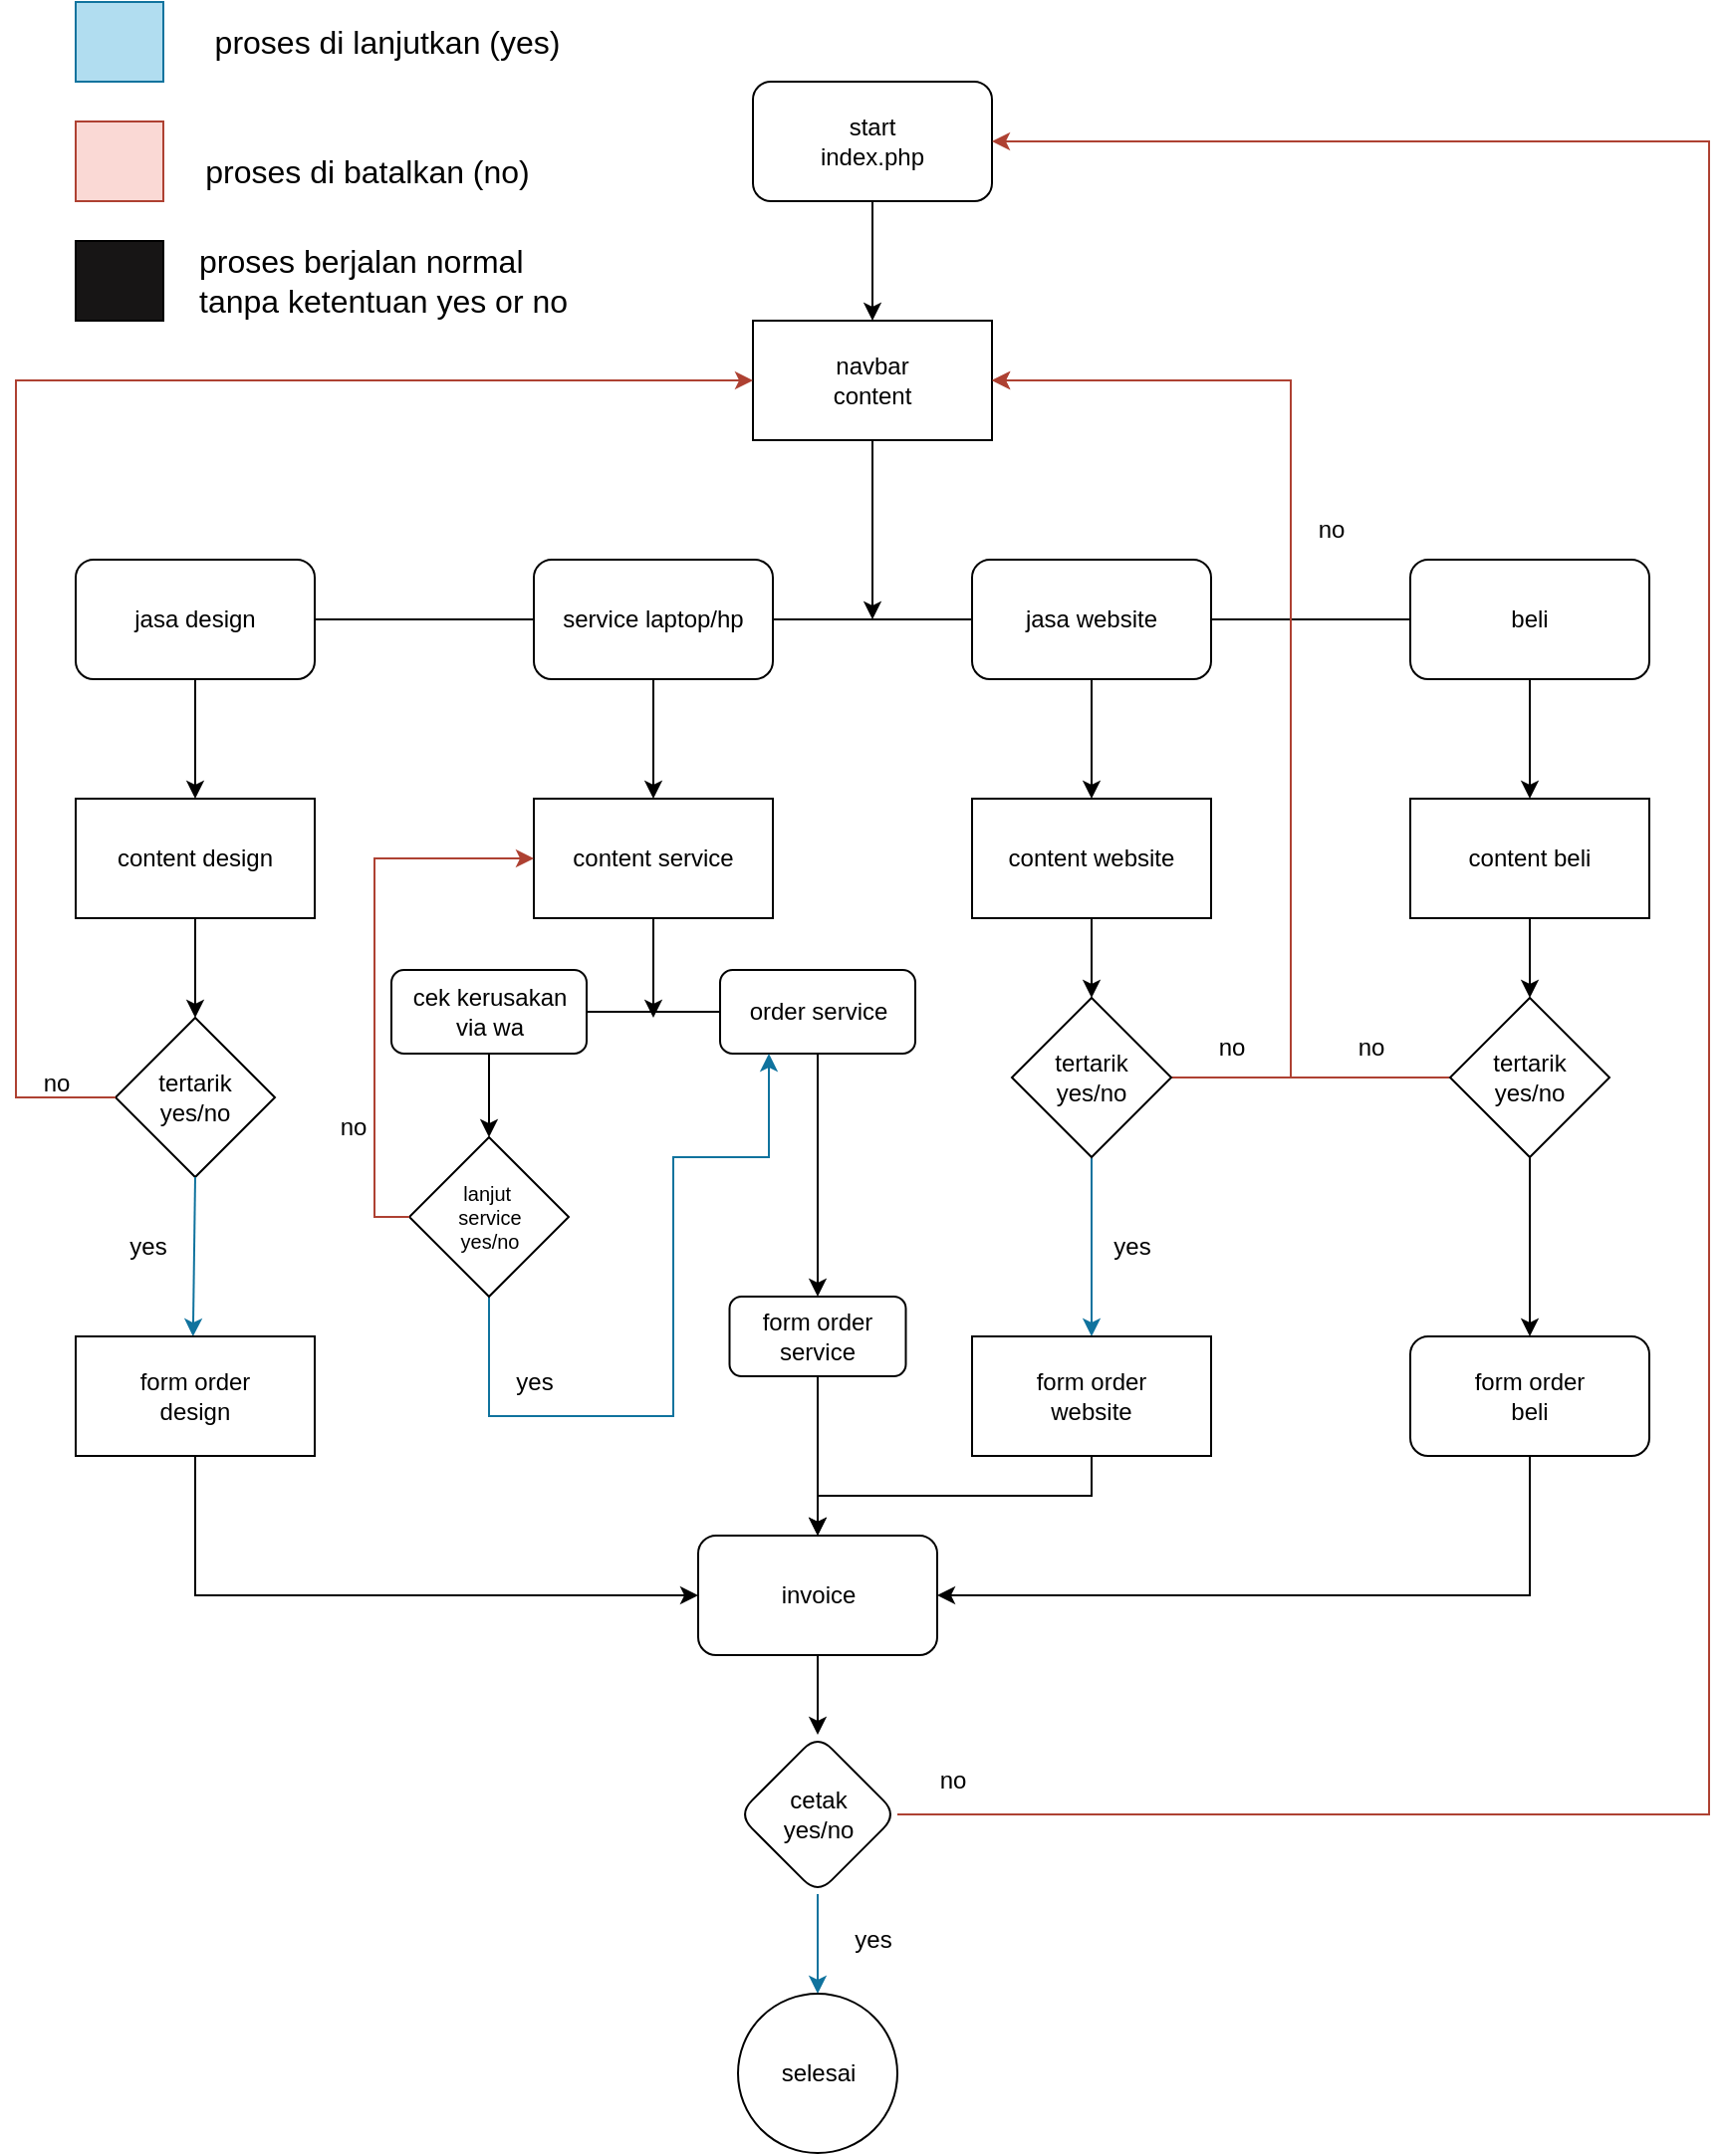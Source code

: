 <mxfile version="24.7.10">
  <diagram name="Page-1" id="nUmriKwixvH-9MMe5baa">
    <mxGraphModel dx="1956" dy="1022" grid="1" gridSize="10" guides="1" tooltips="1" connect="1" arrows="1" fold="1" page="1" pageScale="1" pageWidth="850" pageHeight="1100" math="0" shadow="0">
      <root>
        <mxCell id="0" />
        <mxCell id="1" parent="0" />
        <mxCell id="JEJryPmkuoQsNK6_5grB-8" value="start&lt;div&gt;index.php&lt;/div&gt;" style="rounded=1;whiteSpace=wrap;html=1;" vertex="1" parent="1">
          <mxGeometry x="450" y="130" width="120" height="60" as="geometry" />
        </mxCell>
        <mxCell id="JEJryPmkuoQsNK6_5grB-9" value="jasa design" style="rounded=1;whiteSpace=wrap;html=1;" vertex="1" parent="1">
          <mxGeometry x="110" y="370" width="120" height="60" as="geometry" />
        </mxCell>
        <mxCell id="JEJryPmkuoQsNK6_5grB-10" value="service laptop/hp" style="rounded=1;whiteSpace=wrap;html=1;" vertex="1" parent="1">
          <mxGeometry x="340" y="370" width="120" height="60" as="geometry" />
        </mxCell>
        <mxCell id="JEJryPmkuoQsNK6_5grB-11" value="jasa website" style="rounded=1;whiteSpace=wrap;html=1;" vertex="1" parent="1">
          <mxGeometry x="560" y="370" width="120" height="60" as="geometry" />
        </mxCell>
        <mxCell id="JEJryPmkuoQsNK6_5grB-13" value="navbar&lt;div&gt;content&lt;/div&gt;" style="rounded=0;whiteSpace=wrap;html=1;" vertex="1" parent="1">
          <mxGeometry x="450" y="250" width="120" height="60" as="geometry" />
        </mxCell>
        <mxCell id="JEJryPmkuoQsNK6_5grB-14" value="beli" style="rounded=1;whiteSpace=wrap;html=1;" vertex="1" parent="1">
          <mxGeometry x="780" y="370" width="120" height="60" as="geometry" />
        </mxCell>
        <mxCell id="JEJryPmkuoQsNK6_5grB-17" value="" style="endArrow=none;html=1;rounded=0;entryX=1;entryY=0.5;entryDx=0;entryDy=0;exitX=0;exitY=0.5;exitDx=0;exitDy=0;" edge="1" parent="1" source="JEJryPmkuoQsNK6_5grB-10" target="JEJryPmkuoQsNK6_5grB-9">
          <mxGeometry width="50" height="50" relative="1" as="geometry">
            <mxPoint x="440" y="390" as="sourcePoint" />
            <mxPoint x="490" y="340" as="targetPoint" />
          </mxGeometry>
        </mxCell>
        <mxCell id="JEJryPmkuoQsNK6_5grB-18" value="" style="endArrow=none;html=1;rounded=0;exitX=1;exitY=0.5;exitDx=0;exitDy=0;entryX=0;entryY=0.5;entryDx=0;entryDy=0;" edge="1" parent="1" source="JEJryPmkuoQsNK6_5grB-10" target="JEJryPmkuoQsNK6_5grB-11">
          <mxGeometry width="50" height="50" relative="1" as="geometry">
            <mxPoint x="540" y="390" as="sourcePoint" />
            <mxPoint x="590" y="340" as="targetPoint" />
          </mxGeometry>
        </mxCell>
        <mxCell id="JEJryPmkuoQsNK6_5grB-19" value="" style="endArrow=none;html=1;rounded=0;entryX=1;entryY=0.5;entryDx=0;entryDy=0;exitX=0;exitY=0.5;exitDx=0;exitDy=0;" edge="1" parent="1" source="JEJryPmkuoQsNK6_5grB-14" target="JEJryPmkuoQsNK6_5grB-11">
          <mxGeometry width="50" height="50" relative="1" as="geometry">
            <mxPoint x="800" y="390" as="sourcePoint" />
            <mxPoint x="850" y="340" as="targetPoint" />
          </mxGeometry>
        </mxCell>
        <mxCell id="JEJryPmkuoQsNK6_5grB-20" value="" style="endArrow=classic;html=1;rounded=0;entryX=0.5;entryY=0;entryDx=0;entryDy=0;exitX=0.5;exitY=1;exitDx=0;exitDy=0;" edge="1" parent="1" source="JEJryPmkuoQsNK6_5grB-8" target="JEJryPmkuoQsNK6_5grB-13">
          <mxGeometry width="50" height="50" relative="1" as="geometry">
            <mxPoint x="610" y="250" as="sourcePoint" />
            <mxPoint x="660" y="200" as="targetPoint" />
          </mxGeometry>
        </mxCell>
        <mxCell id="JEJryPmkuoQsNK6_5grB-21" value="" style="endArrow=classic;html=1;rounded=0;exitX=0.5;exitY=1;exitDx=0;exitDy=0;" edge="1" parent="1" source="JEJryPmkuoQsNK6_5grB-13">
          <mxGeometry width="50" height="50" relative="1" as="geometry">
            <mxPoint x="610" y="380" as="sourcePoint" />
            <mxPoint x="510" y="400" as="targetPoint" />
          </mxGeometry>
        </mxCell>
        <mxCell id="JEJryPmkuoQsNK6_5grB-23" value="content design" style="rounded=0;whiteSpace=wrap;html=1;" vertex="1" parent="1">
          <mxGeometry x="110" y="490" width="120" height="60" as="geometry" />
        </mxCell>
        <mxCell id="JEJryPmkuoQsNK6_5grB-24" value="content service" style="rounded=0;whiteSpace=wrap;html=1;" vertex="1" parent="1">
          <mxGeometry x="340" y="490" width="120" height="60" as="geometry" />
        </mxCell>
        <mxCell id="JEJryPmkuoQsNK6_5grB-67" style="edgeStyle=orthogonalEdgeStyle;rounded=0;orthogonalLoop=1;jettySize=auto;html=1;fontFamily=Helvetica;fontSize=12;fontColor=default;fontStyle=0;" edge="1" parent="1" source="JEJryPmkuoQsNK6_5grB-25" target="JEJryPmkuoQsNK6_5grB-66">
          <mxGeometry relative="1" as="geometry" />
        </mxCell>
        <mxCell id="JEJryPmkuoQsNK6_5grB-25" value="content website" style="rounded=0;whiteSpace=wrap;html=1;" vertex="1" parent="1">
          <mxGeometry x="560" y="490" width="120" height="60" as="geometry" />
        </mxCell>
        <mxCell id="JEJryPmkuoQsNK6_5grB-79" style="edgeStyle=orthogonalEdgeStyle;rounded=0;orthogonalLoop=1;jettySize=auto;html=1;exitX=0.5;exitY=1;exitDx=0;exitDy=0;entryX=0.5;entryY=0;entryDx=0;entryDy=0;fontFamily=Helvetica;fontSize=12;fontColor=default;fontStyle=0;" edge="1" parent="1" source="JEJryPmkuoQsNK6_5grB-26" target="JEJryPmkuoQsNK6_5grB-78">
          <mxGeometry relative="1" as="geometry" />
        </mxCell>
        <mxCell id="JEJryPmkuoQsNK6_5grB-26" value="content beli" style="rounded=0;whiteSpace=wrap;html=1;" vertex="1" parent="1">
          <mxGeometry x="780" y="490" width="120" height="60" as="geometry" />
        </mxCell>
        <mxCell id="JEJryPmkuoQsNK6_5grB-27" value="" style="endArrow=classic;html=1;rounded=0;exitX=0.5;exitY=1;exitDx=0;exitDy=0;entryX=0.5;entryY=0;entryDx=0;entryDy=0;" edge="1" parent="1" source="JEJryPmkuoQsNK6_5grB-9" target="JEJryPmkuoQsNK6_5grB-23">
          <mxGeometry width="50" height="50" relative="1" as="geometry">
            <mxPoint x="440" y="490" as="sourcePoint" />
            <mxPoint x="490" y="440" as="targetPoint" />
          </mxGeometry>
        </mxCell>
        <mxCell id="JEJryPmkuoQsNK6_5grB-32" value="tertarik&lt;div&gt;yes/no&lt;/div&gt;" style="rhombus;whiteSpace=wrap;html=1;" vertex="1" parent="1">
          <mxGeometry x="130" y="600" width="80" height="80" as="geometry" />
        </mxCell>
        <mxCell id="JEJryPmkuoQsNK6_5grB-34" value="" style="endArrow=classic;html=1;rounded=0;exitX=0;exitY=0.5;exitDx=0;exitDy=0;entryX=0;entryY=0.5;entryDx=0;entryDy=0;fillColor=#fad9d5;strokeColor=#ae4132;" edge="1" parent="1" source="JEJryPmkuoQsNK6_5grB-32" target="JEJryPmkuoQsNK6_5grB-13">
          <mxGeometry width="50" height="50" relative="1" as="geometry">
            <mxPoint x="240" y="570" as="sourcePoint" />
            <mxPoint x="290" y="520" as="targetPoint" />
            <Array as="points">
              <mxPoint x="80" y="640" />
              <mxPoint x="80" y="280" />
            </Array>
          </mxGeometry>
        </mxCell>
        <mxCell id="JEJryPmkuoQsNK6_5grB-35" value="" style="endArrow=classic;html=1;rounded=0;exitX=0.5;exitY=1;exitDx=0;exitDy=0;entryX=0.5;entryY=0;entryDx=0;entryDy=0;" edge="1" parent="1" source="JEJryPmkuoQsNK6_5grB-23" target="JEJryPmkuoQsNK6_5grB-32">
          <mxGeometry width="50" height="50" relative="1" as="geometry">
            <mxPoint x="210" y="610" as="sourcePoint" />
            <mxPoint x="260" y="560" as="targetPoint" />
          </mxGeometry>
        </mxCell>
        <mxCell id="JEJryPmkuoQsNK6_5grB-37" value="no" style="text;html=1;align=center;verticalAlign=middle;resizable=0;points=[];autosize=1;strokeColor=none;fillColor=none;" vertex="1" parent="1">
          <mxGeometry x="80" y="618" width="40" height="30" as="geometry" />
        </mxCell>
        <mxCell id="JEJryPmkuoQsNK6_5grB-38" value="" style="endArrow=classic;html=1;rounded=0;exitX=0.5;exitY=1;exitDx=0;exitDy=0;fillColor=#b1ddf0;strokeColor=#10739e;" edge="1" parent="1" source="JEJryPmkuoQsNK6_5grB-32">
          <mxGeometry width="50" height="50" relative="1" as="geometry">
            <mxPoint x="130" y="680" as="sourcePoint" />
            <mxPoint x="168.909" y="760" as="targetPoint" />
          </mxGeometry>
        </mxCell>
        <mxCell id="JEJryPmkuoQsNK6_5grB-39" value="yes" style="text;html=1;align=center;verticalAlign=middle;resizable=0;points=[];autosize=1;strokeColor=none;fillColor=none;" vertex="1" parent="1">
          <mxGeometry x="126" y="700" width="40" height="30" as="geometry" />
        </mxCell>
        <mxCell id="JEJryPmkuoQsNK6_5grB-42" value="" style="endArrow=classic;html=1;rounded=0;exitX=0.5;exitY=1;exitDx=0;exitDy=0;entryX=0.5;entryY=0;entryDx=0;entryDy=0;" edge="1" parent="1" source="JEJryPmkuoQsNK6_5grB-10" target="JEJryPmkuoQsNK6_5grB-24">
          <mxGeometry width="50" height="50" relative="1" as="geometry">
            <mxPoint x="470" y="540" as="sourcePoint" />
            <mxPoint x="520" y="490" as="targetPoint" />
          </mxGeometry>
        </mxCell>
        <mxCell id="JEJryPmkuoQsNK6_5grB-43" value="cek kerusakan via wa" style="rounded=1;whiteSpace=wrap;html=1;" vertex="1" parent="1">
          <mxGeometry x="268.5" y="576" width="98" height="42" as="geometry" />
        </mxCell>
        <mxCell id="JEJryPmkuoQsNK6_5grB-44" value="order service" style="rounded=1;whiteSpace=wrap;html=1;" vertex="1" parent="1">
          <mxGeometry x="433.5" y="576" width="98" height="42" as="geometry" />
        </mxCell>
        <mxCell id="JEJryPmkuoQsNK6_5grB-45" value="" style="endArrow=none;html=1;rounded=0;exitX=0;exitY=0.5;exitDx=0;exitDy=0;entryX=1;entryY=0.5;entryDx=0;entryDy=0;" edge="1" parent="1" source="JEJryPmkuoQsNK6_5grB-44" target="JEJryPmkuoQsNK6_5grB-43">
          <mxGeometry width="50" height="50" relative="1" as="geometry">
            <mxPoint x="497.5" y="670" as="sourcePoint" />
            <mxPoint x="547.5" y="620" as="targetPoint" />
          </mxGeometry>
        </mxCell>
        <mxCell id="JEJryPmkuoQsNK6_5grB-46" value="" style="endArrow=classic;html=1;rounded=0;exitX=0.5;exitY=1;exitDx=0;exitDy=0;" edge="1" parent="1" source="JEJryPmkuoQsNK6_5grB-24">
          <mxGeometry width="50" height="50" relative="1" as="geometry">
            <mxPoint x="470" y="640" as="sourcePoint" />
            <mxPoint x="400" y="600" as="targetPoint" />
          </mxGeometry>
        </mxCell>
        <mxCell id="JEJryPmkuoQsNK6_5grB-92" style="edgeStyle=orthogonalEdgeStyle;rounded=0;orthogonalLoop=1;jettySize=auto;html=1;exitX=0.5;exitY=1;exitDx=0;exitDy=0;entryX=0.25;entryY=1;entryDx=0;entryDy=0;fontFamily=Helvetica;fontSize=12;fontColor=default;fontStyle=0;fillColor=#b1ddf0;strokeColor=#10739e;" edge="1" parent="1" source="JEJryPmkuoQsNK6_5grB-47" target="JEJryPmkuoQsNK6_5grB-44">
          <mxGeometry relative="1" as="geometry">
            <Array as="points">
              <mxPoint x="318" y="800" />
              <mxPoint x="410" y="800" />
              <mxPoint x="410" y="670" />
              <mxPoint x="458" y="670" />
            </Array>
          </mxGeometry>
        </mxCell>
        <mxCell id="JEJryPmkuoQsNK6_5grB-47" value="lanjut&amp;nbsp;&lt;div style=&quot;font-size: 10px;&quot;&gt;service&lt;/div&gt;&lt;div style=&quot;font-size: 10px;&quot;&gt;yes/no&lt;/div&gt;" style="rhombus;whiteSpace=wrap;html=1;fontSize=10;" vertex="1" parent="1">
          <mxGeometry x="277.5" y="660" width="80" height="80" as="geometry" />
        </mxCell>
        <mxCell id="JEJryPmkuoQsNK6_5grB-48" value="" style="endArrow=classic;html=1;rounded=0;exitX=0.5;exitY=1;exitDx=0;exitDy=0;entryX=0.5;entryY=0;entryDx=0;entryDy=0;" edge="1" parent="1" source="JEJryPmkuoQsNK6_5grB-43" target="JEJryPmkuoQsNK6_5grB-47">
          <mxGeometry width="50" height="50" relative="1" as="geometry">
            <mxPoint x="350" y="680" as="sourcePoint" />
            <mxPoint x="400" y="630" as="targetPoint" />
          </mxGeometry>
        </mxCell>
        <mxCell id="JEJryPmkuoQsNK6_5grB-49" value="" style="endArrow=classic;html=1;rounded=0;exitX=0;exitY=0.5;exitDx=0;exitDy=0;entryX=0;entryY=0.5;entryDx=0;entryDy=0;fillColor=#fad9d5;strokeColor=#ae4132;" edge="1" parent="1" source="JEJryPmkuoQsNK6_5grB-47" target="JEJryPmkuoQsNK6_5grB-24">
          <mxGeometry width="50" height="50" relative="1" as="geometry">
            <mxPoint x="350" y="640" as="sourcePoint" />
            <mxPoint x="400" y="590" as="targetPoint" />
            <Array as="points">
              <mxPoint x="260" y="700" />
              <mxPoint x="260" y="520" />
            </Array>
          </mxGeometry>
        </mxCell>
        <mxCell id="JEJryPmkuoQsNK6_5grB-50" value="no" style="text;html=1;align=center;verticalAlign=middle;resizable=0;points=[];autosize=1;strokeColor=none;fillColor=none;" vertex="1" parent="1">
          <mxGeometry x="228.5" y="640" width="40" height="30" as="geometry" />
        </mxCell>
        <mxCell id="JEJryPmkuoQsNK6_5grB-94" style="edgeStyle=orthogonalEdgeStyle;rounded=0;orthogonalLoop=1;jettySize=auto;html=1;exitX=0.5;exitY=1;exitDx=0;exitDy=0;entryX=0.5;entryY=0;entryDx=0;entryDy=0;fontFamily=Helvetica;fontSize=12;fontColor=default;fontStyle=0;" edge="1" parent="1" source="JEJryPmkuoQsNK6_5grB-51" target="JEJryPmkuoQsNK6_5grB-84">
          <mxGeometry relative="1" as="geometry" />
        </mxCell>
        <mxCell id="JEJryPmkuoQsNK6_5grB-51" value="form order service" style="rounded=1;whiteSpace=wrap;html=1;" vertex="1" parent="1">
          <mxGeometry x="438.25" y="740" width="88.5" height="40" as="geometry" />
        </mxCell>
        <mxCell id="JEJryPmkuoQsNK6_5grB-52" value="" style="endArrow=classic;html=1;rounded=0;exitX=0.5;exitY=1;exitDx=0;exitDy=0;entryX=0.5;entryY=0;entryDx=0;entryDy=0;" edge="1" parent="1" source="JEJryPmkuoQsNK6_5grB-44" target="JEJryPmkuoQsNK6_5grB-51">
          <mxGeometry width="50" height="50" relative="1" as="geometry">
            <mxPoint x="390" y="680" as="sourcePoint" />
            <mxPoint x="440" y="630" as="targetPoint" />
          </mxGeometry>
        </mxCell>
        <mxCell id="JEJryPmkuoQsNK6_5grB-55" value="" style="endArrow=classic;html=1;rounded=0;exitX=0.5;exitY=1;exitDx=0;exitDy=0;entryX=0.5;entryY=0;entryDx=0;entryDy=0;" edge="1" parent="1" source="JEJryPmkuoQsNK6_5grB-11" target="JEJryPmkuoQsNK6_5grB-25">
          <mxGeometry width="50" height="50" relative="1" as="geometry">
            <mxPoint x="640" y="550" as="sourcePoint" />
            <mxPoint x="690" y="500" as="targetPoint" />
          </mxGeometry>
        </mxCell>
        <mxCell id="JEJryPmkuoQsNK6_5grB-56" value="" style="endArrow=classic;html=1;rounded=0;exitX=0.5;exitY=1;exitDx=0;exitDy=0;entryX=0.5;entryY=0;entryDx=0;entryDy=0;" edge="1" parent="1" source="JEJryPmkuoQsNK6_5grB-14" target="JEJryPmkuoQsNK6_5grB-26">
          <mxGeometry width="50" height="50" relative="1" as="geometry">
            <mxPoint x="630" y="440" as="sourcePoint" />
            <mxPoint x="630" y="500" as="targetPoint" />
          </mxGeometry>
        </mxCell>
        <mxCell id="JEJryPmkuoQsNK6_5grB-68" style="edgeStyle=orthogonalEdgeStyle;rounded=0;orthogonalLoop=1;jettySize=auto;html=1;exitX=1;exitY=0.5;exitDx=0;exitDy=0;entryX=1;entryY=0.5;entryDx=0;entryDy=0;fontFamily=Helvetica;fontSize=12;fontColor=default;fontStyle=0;fillColor=#fad9d5;strokeColor=#ae4132;" edge="1" parent="1" source="JEJryPmkuoQsNK6_5grB-66" target="JEJryPmkuoQsNK6_5grB-13">
          <mxGeometry relative="1" as="geometry">
            <Array as="points">
              <mxPoint x="720" y="630" />
              <mxPoint x="720" y="280" />
            </Array>
          </mxGeometry>
        </mxCell>
        <mxCell id="JEJryPmkuoQsNK6_5grB-70" style="edgeStyle=orthogonalEdgeStyle;rounded=0;orthogonalLoop=1;jettySize=auto;html=1;exitX=0.5;exitY=1;exitDx=0;exitDy=0;entryX=0.5;entryY=0;entryDx=0;entryDy=0;fontFamily=Helvetica;fontSize=12;fontColor=default;fontStyle=0;fillColor=#b1ddf0;strokeColor=#10739e;" edge="1" parent="1" source="JEJryPmkuoQsNK6_5grB-66">
          <mxGeometry relative="1" as="geometry">
            <mxPoint x="620.0" y="760" as="targetPoint" />
          </mxGeometry>
        </mxCell>
        <mxCell id="JEJryPmkuoQsNK6_5grB-66" value="tertarik&lt;div&gt;yes/no&lt;/div&gt;" style="rhombus;whiteSpace=wrap;html=1;strokeColor=default;align=center;verticalAlign=middle;fontFamily=Helvetica;fontSize=12;fontColor=default;fontStyle=0;fillColor=default;" vertex="1" parent="1">
          <mxGeometry x="580" y="590" width="80" height="80" as="geometry" />
        </mxCell>
        <mxCell id="JEJryPmkuoQsNK6_5grB-86" style="edgeStyle=orthogonalEdgeStyle;rounded=0;orthogonalLoop=1;jettySize=auto;html=1;entryX=0.5;entryY=0;entryDx=0;entryDy=0;fontFamily=Helvetica;fontSize=12;fontColor=default;fontStyle=0;exitX=0.5;exitY=1;exitDx=0;exitDy=0;" edge="1" parent="1" source="JEJryPmkuoQsNK6_5grB-90" target="JEJryPmkuoQsNK6_5grB-84">
          <mxGeometry relative="1" as="geometry">
            <mxPoint x="620.0" y="820" as="sourcePoint" />
          </mxGeometry>
        </mxCell>
        <mxCell id="JEJryPmkuoQsNK6_5grB-71" value="no" style="text;html=1;align=center;verticalAlign=middle;resizable=0;points=[];autosize=1;strokeColor=none;fillColor=none;fontFamily=Helvetica;fontSize=12;fontColor=default;fontStyle=0;" vertex="1" parent="1">
          <mxGeometry x="720" y="340" width="40" height="30" as="geometry" />
        </mxCell>
        <mxCell id="JEJryPmkuoQsNK6_5grB-72" value="yes" style="text;html=1;align=center;verticalAlign=middle;resizable=0;points=[];autosize=1;strokeColor=none;fillColor=none;fontFamily=Helvetica;fontSize=12;fontColor=default;fontStyle=0;" vertex="1" parent="1">
          <mxGeometry x="620" y="700" width="40" height="30" as="geometry" />
        </mxCell>
        <mxCell id="JEJryPmkuoQsNK6_5grB-74" value="no" style="text;html=1;align=center;verticalAlign=middle;resizable=0;points=[];autosize=1;strokeColor=none;fillColor=none;fontFamily=Helvetica;fontSize=12;fontColor=default;fontStyle=0;" vertex="1" parent="1">
          <mxGeometry x="670" y="600" width="40" height="30" as="geometry" />
        </mxCell>
        <mxCell id="JEJryPmkuoQsNK6_5grB-80" style="edgeStyle=orthogonalEdgeStyle;rounded=0;orthogonalLoop=1;jettySize=auto;html=1;exitX=0;exitY=0.5;exitDx=0;exitDy=0;entryX=1;entryY=0.5;entryDx=0;entryDy=0;fontFamily=Helvetica;fontSize=12;fontColor=default;fontStyle=0;fillColor=#fad9d5;strokeColor=#ae4132;" edge="1" parent="1" source="JEJryPmkuoQsNK6_5grB-78" target="JEJryPmkuoQsNK6_5grB-13">
          <mxGeometry relative="1" as="geometry">
            <Array as="points">
              <mxPoint x="720" y="630" />
              <mxPoint x="720" y="280" />
            </Array>
          </mxGeometry>
        </mxCell>
        <mxCell id="JEJryPmkuoQsNK6_5grB-83" style="edgeStyle=orthogonalEdgeStyle;rounded=0;orthogonalLoop=1;jettySize=auto;html=1;fontFamily=Helvetica;fontSize=12;fontColor=default;fontStyle=0;" edge="1" parent="1" source="JEJryPmkuoQsNK6_5grB-78" target="JEJryPmkuoQsNK6_5grB-82">
          <mxGeometry relative="1" as="geometry" />
        </mxCell>
        <mxCell id="JEJryPmkuoQsNK6_5grB-78" value="tertarik&lt;div&gt;yes/no&lt;/div&gt;" style="rhombus;whiteSpace=wrap;html=1;strokeColor=default;align=center;verticalAlign=middle;fontFamily=Helvetica;fontSize=12;fontColor=default;fontStyle=0;fillColor=default;" vertex="1" parent="1">
          <mxGeometry x="800" y="590" width="80" height="80" as="geometry" />
        </mxCell>
        <mxCell id="JEJryPmkuoQsNK6_5grB-81" value="no" style="text;html=1;align=center;verticalAlign=middle;resizable=0;points=[];autosize=1;strokeColor=none;fillColor=none;fontFamily=Helvetica;fontSize=12;fontColor=default;fontStyle=0;" vertex="1" parent="1">
          <mxGeometry x="740" y="600" width="40" height="30" as="geometry" />
        </mxCell>
        <mxCell id="JEJryPmkuoQsNK6_5grB-85" style="edgeStyle=orthogonalEdgeStyle;rounded=0;orthogonalLoop=1;jettySize=auto;html=1;exitX=0.5;exitY=1;exitDx=0;exitDy=0;entryX=1;entryY=0.5;entryDx=0;entryDy=0;fontFamily=Helvetica;fontSize=12;fontColor=default;fontStyle=0;" edge="1" parent="1" source="JEJryPmkuoQsNK6_5grB-82" target="JEJryPmkuoQsNK6_5grB-84">
          <mxGeometry relative="1" as="geometry" />
        </mxCell>
        <mxCell id="JEJryPmkuoQsNK6_5grB-82" value="form order&lt;br&gt;beli" style="rounded=1;whiteSpace=wrap;html=1;" vertex="1" parent="1">
          <mxGeometry x="780" y="760" width="120" height="60" as="geometry" />
        </mxCell>
        <mxCell id="JEJryPmkuoQsNK6_5grB-100" style="edgeStyle=orthogonalEdgeStyle;rounded=0;orthogonalLoop=1;jettySize=auto;html=1;fontFamily=Helvetica;fontSize=12;fontColor=default;fontStyle=0;" edge="1" parent="1" source="JEJryPmkuoQsNK6_5grB-84" target="JEJryPmkuoQsNK6_5grB-99">
          <mxGeometry relative="1" as="geometry" />
        </mxCell>
        <mxCell id="JEJryPmkuoQsNK6_5grB-84" value="invoice" style="rounded=1;whiteSpace=wrap;html=1;strokeColor=default;align=center;verticalAlign=middle;fontFamily=Helvetica;fontSize=12;fontColor=default;fontStyle=0;fillColor=default;" vertex="1" parent="1">
          <mxGeometry x="422.5" y="860" width="120" height="60" as="geometry" />
        </mxCell>
        <mxCell id="JEJryPmkuoQsNK6_5grB-89" style="edgeStyle=orthogonalEdgeStyle;rounded=0;orthogonalLoop=1;jettySize=auto;html=1;entryX=0;entryY=0.5;entryDx=0;entryDy=0;fontFamily=Helvetica;fontSize=12;fontColor=default;fontStyle=0;exitX=0.5;exitY=1;exitDx=0;exitDy=0;" edge="1" parent="1" source="JEJryPmkuoQsNK6_5grB-88" target="JEJryPmkuoQsNK6_5grB-84">
          <mxGeometry relative="1" as="geometry" />
        </mxCell>
        <mxCell id="JEJryPmkuoQsNK6_5grB-88" value="form order&lt;br&gt;design" style="rounded=0;whiteSpace=wrap;html=1;strokeColor=default;align=center;verticalAlign=middle;fontFamily=Helvetica;fontSize=12;fontColor=default;fillColor=default;" vertex="1" parent="1">
          <mxGeometry x="110" y="760" width="120" height="60" as="geometry" />
        </mxCell>
        <mxCell id="JEJryPmkuoQsNK6_5grB-90" value="form order&lt;div&gt;website&lt;/div&gt;" style="rounded=0;whiteSpace=wrap;html=1;strokeColor=default;align=center;verticalAlign=middle;fontFamily=Helvetica;fontSize=12;fontColor=default;fillColor=default;" vertex="1" parent="1">
          <mxGeometry x="560" y="760" width="120" height="60" as="geometry" />
        </mxCell>
        <mxCell id="JEJryPmkuoQsNK6_5grB-93" value="yes" style="text;html=1;align=center;verticalAlign=middle;resizable=0;points=[];autosize=1;strokeColor=none;fillColor=none;fontFamily=Helvetica;fontSize=12;fontColor=default;" vertex="1" parent="1">
          <mxGeometry x="320" y="768" width="40" height="30" as="geometry" />
        </mxCell>
        <mxCell id="JEJryPmkuoQsNK6_5grB-102" style="edgeStyle=orthogonalEdgeStyle;rounded=0;orthogonalLoop=1;jettySize=auto;html=1;fontFamily=Helvetica;fontSize=12;fontColor=default;fontStyle=0;fillColor=#b1ddf0;strokeColor=#10739e;" edge="1" parent="1" source="JEJryPmkuoQsNK6_5grB-99" target="JEJryPmkuoQsNK6_5grB-101">
          <mxGeometry relative="1" as="geometry" />
        </mxCell>
        <mxCell id="JEJryPmkuoQsNK6_5grB-105" style="edgeStyle=orthogonalEdgeStyle;rounded=0;orthogonalLoop=1;jettySize=auto;html=1;fontFamily=Helvetica;fontSize=12;fontColor=default;fontStyle=0;fillColor=#fad9d5;strokeColor=#ae4132;entryX=1;entryY=0.5;entryDx=0;entryDy=0;" edge="1" parent="1" source="JEJryPmkuoQsNK6_5grB-99" target="JEJryPmkuoQsNK6_5grB-8">
          <mxGeometry relative="1" as="geometry">
            <mxPoint x="610" y="160" as="targetPoint" />
            <Array as="points">
              <mxPoint x="930" y="1000" />
              <mxPoint x="930" y="160" />
            </Array>
          </mxGeometry>
        </mxCell>
        <mxCell id="JEJryPmkuoQsNK6_5grB-99" value="cetak&lt;div&gt;yes/no&lt;/div&gt;" style="rhombus;whiteSpace=wrap;html=1;rounded=1;strokeColor=default;align=center;verticalAlign=middle;fontFamily=Helvetica;fontSize=12;fontColor=default;fillColor=default;" vertex="1" parent="1">
          <mxGeometry x="442.5" y="960" width="80" height="80" as="geometry" />
        </mxCell>
        <mxCell id="JEJryPmkuoQsNK6_5grB-101" value="selesai" style="ellipse;whiteSpace=wrap;html=1;aspect=fixed;rounded=1;strokeColor=default;align=center;verticalAlign=middle;fontFamily=Helvetica;fontSize=12;fontColor=default;fillColor=default;" vertex="1" parent="1">
          <mxGeometry x="442.5" y="1090" width="80" height="80" as="geometry" />
        </mxCell>
        <mxCell id="JEJryPmkuoQsNK6_5grB-106" value="no" style="text;html=1;align=center;verticalAlign=middle;resizable=0;points=[];autosize=1;strokeColor=none;fillColor=none;fontFamily=Helvetica;fontSize=12;fontColor=default;" vertex="1" parent="1">
          <mxGeometry x="530" y="968" width="40" height="30" as="geometry" />
        </mxCell>
        <mxCell id="JEJryPmkuoQsNK6_5grB-107" value="yes" style="text;html=1;align=center;verticalAlign=middle;resizable=0;points=[];autosize=1;strokeColor=none;fillColor=none;fontFamily=Helvetica;fontSize=12;fontColor=default;" vertex="1" parent="1">
          <mxGeometry x="490" y="1048" width="40" height="30" as="geometry" />
        </mxCell>
        <mxCell id="JEJryPmkuoQsNK6_5grB-115" value="" style="group" vertex="1" connectable="0" parent="1">
          <mxGeometry x="110" y="90" width="270" height="165" as="geometry" />
        </mxCell>
        <mxCell id="JEJryPmkuoQsNK6_5grB-108" value="" style="rounded=0;whiteSpace=wrap;html=1;strokeColor=#10739e;align=center;verticalAlign=middle;fontFamily=Helvetica;fontSize=12;fillColor=#b1ddf0;" vertex="1" parent="JEJryPmkuoQsNK6_5grB-115">
          <mxGeometry width="44" height="40" as="geometry" />
        </mxCell>
        <mxCell id="JEJryPmkuoQsNK6_5grB-109" value="" style="rounded=0;whiteSpace=wrap;html=1;strokeColor=#ae4132;align=center;verticalAlign=middle;fontFamily=Helvetica;fontSize=12;fillColor=#fad9d5;" vertex="1" parent="JEJryPmkuoQsNK6_5grB-115">
          <mxGeometry y="60" width="44" height="40" as="geometry" />
        </mxCell>
        <mxCell id="JEJryPmkuoQsNK6_5grB-110" value="" style="rounded=0;whiteSpace=wrap;html=1;align=center;verticalAlign=middle;fontFamily=Helvetica;fontSize=12;fillColor=#171515;" vertex="1" parent="JEJryPmkuoQsNK6_5grB-115">
          <mxGeometry y="120" width="44" height="40" as="geometry" />
        </mxCell>
        <mxCell id="JEJryPmkuoQsNK6_5grB-112" value="proses di lanjutkan (yes)" style="text;html=1;align=center;verticalAlign=middle;resizable=0;points=[];autosize=1;strokeColor=none;fillColor=none;fontFamily=Helvetica;fontSize=16;fontColor=default;" vertex="1" parent="JEJryPmkuoQsNK6_5grB-115">
          <mxGeometry x="56" y="5" width="200" height="30" as="geometry" />
        </mxCell>
        <mxCell id="JEJryPmkuoQsNK6_5grB-113" value="proses di batalkan (no)" style="text;html=1;align=center;verticalAlign=middle;resizable=0;points=[];autosize=1;strokeColor=none;fillColor=none;fontFamily=Helvetica;fontSize=16;fontColor=default;" vertex="1" parent="JEJryPmkuoQsNK6_5grB-115">
          <mxGeometry x="51" y="70" width="190" height="30" as="geometry" />
        </mxCell>
        <mxCell id="JEJryPmkuoQsNK6_5grB-114" value="proses berjalan normal&amp;nbsp;&lt;div style=&quot;font-size: 16px;&quot;&gt;tanpa ketentuan yes or no&lt;/div&gt;" style="text;html=1;align=left;verticalAlign=middle;resizable=0;points=[];autosize=1;strokeColor=none;fillColor=none;fontFamily=Helvetica;fontSize=16;fontColor=default;" vertex="1" parent="JEJryPmkuoQsNK6_5grB-115">
          <mxGeometry x="60" y="115" width="210" height="50" as="geometry" />
        </mxCell>
      </root>
    </mxGraphModel>
  </diagram>
</mxfile>
